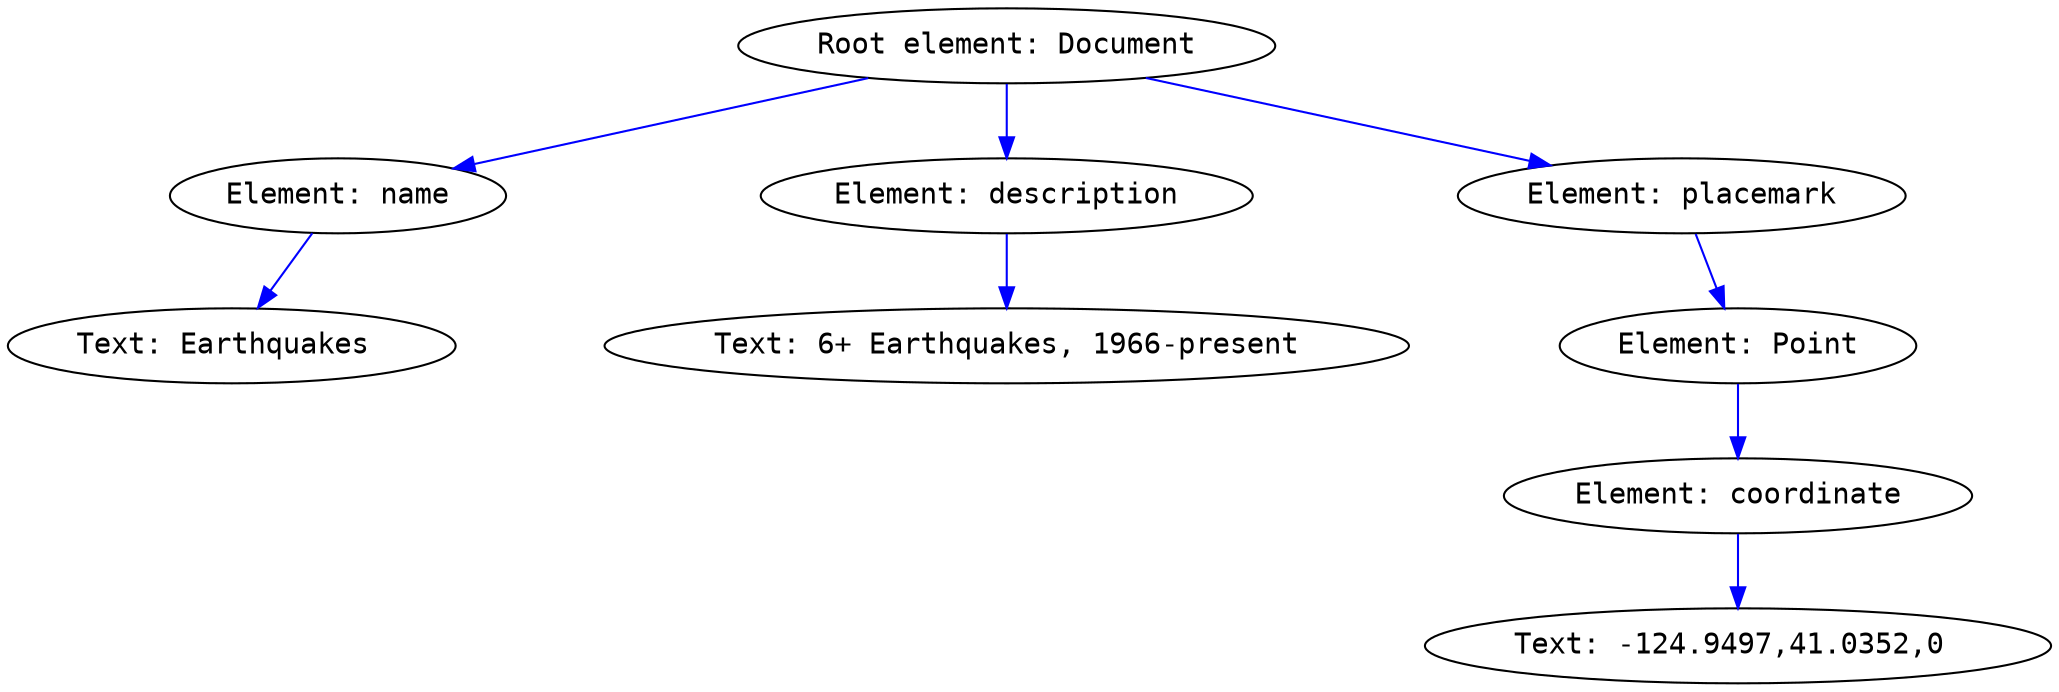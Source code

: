 digraph hw10 {

    nodesep=1.0; // increases the separation between nodes
//    rankdir = "LR";
    node [fontname=Courier] //All nodes will this shape and colour
    edge [color=Blue, fontsize = 40] //All the lines look like this


    rt [label = "Root element: Document"]
    lv1_1 [label = "Element: name"]
    lv1_2 [label = "Element: description"]
    lv1_3 [label = "Element: placemark"]

    lv2_1 [label = "Element: Point"]
    lv2_2 [label = "Text: Earthquakes "]
    lv2_3 [label = "Text: 6+ Earthquakes, 1966-present"]

    lv3_1 [label = "Element: coordinate"]
    lv4_1 [label = "Text: -124.9497,41.0352,0 "]

    rt -> {lv1_1, lv1_2, lv1_3}

    lv1_1 -> {lv2_2};
    lv1_2 -> {lv2_3};
    lv1_3 -> {lv2_1};
    lv2_1 -> {lv3_1};
    lv3_1 -> {lv4_1};
   

}